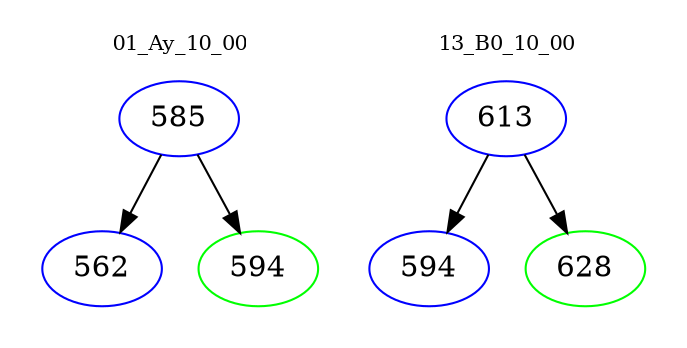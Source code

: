 digraph{
subgraph cluster_0 {
color = white
label = "01_Ay_10_00";
fontsize=10;
T0_585 [label="585", color="blue"]
T0_585 -> T0_562 [color="black"]
T0_562 [label="562", color="blue"]
T0_585 -> T0_594 [color="black"]
T0_594 [label="594", color="green"]
}
subgraph cluster_1 {
color = white
label = "13_B0_10_00";
fontsize=10;
T1_613 [label="613", color="blue"]
T1_613 -> T1_594 [color="black"]
T1_594 [label="594", color="blue"]
T1_613 -> T1_628 [color="black"]
T1_628 [label="628", color="green"]
}
}
